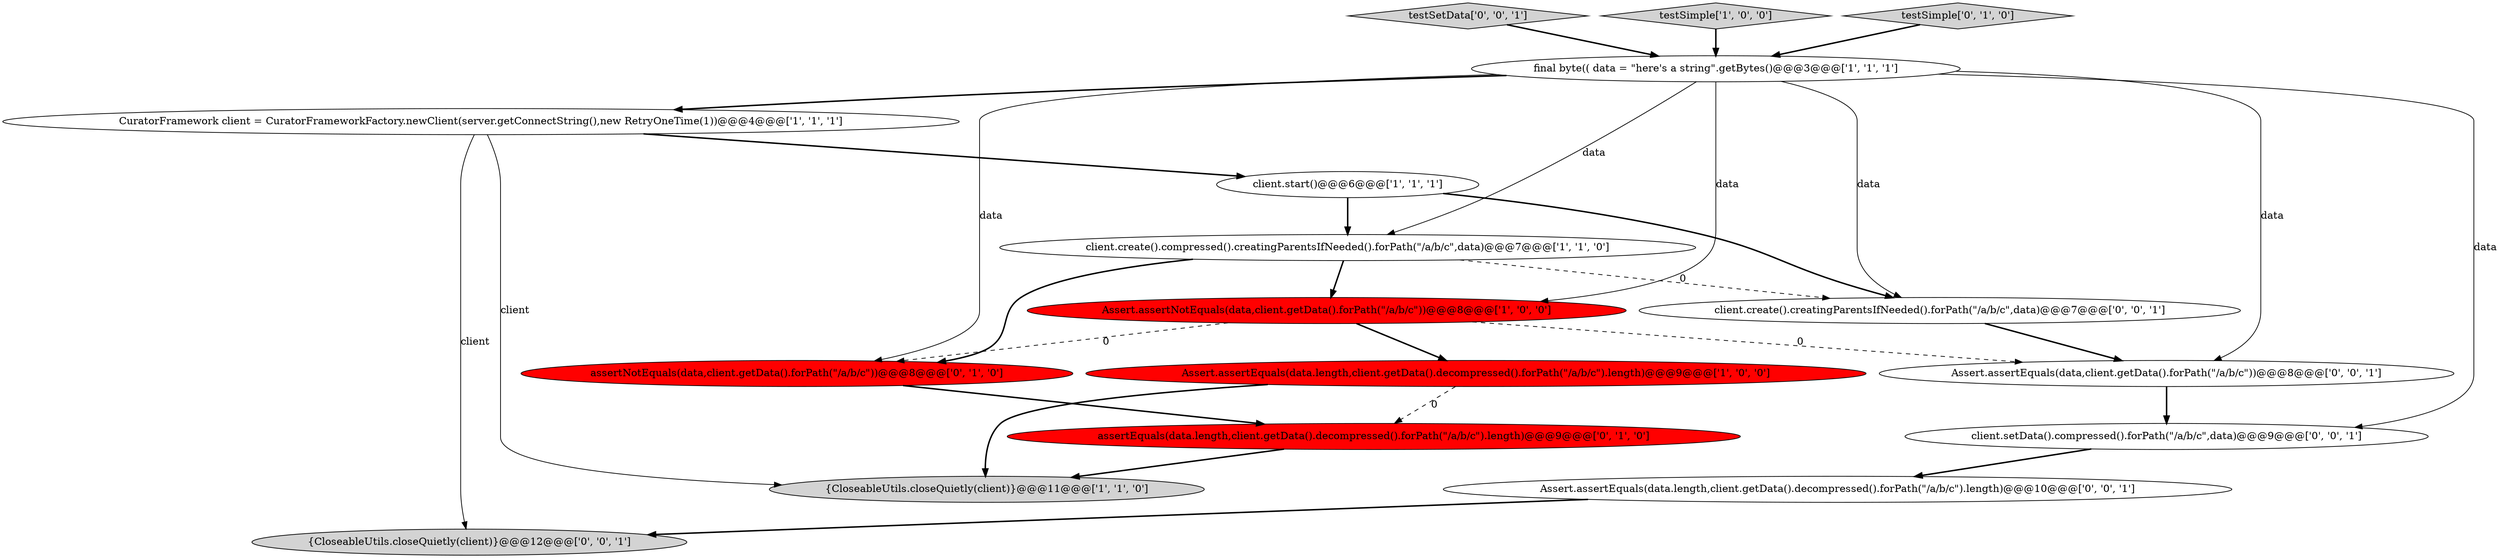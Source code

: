 digraph {
4 [style = filled, label = "final byte(( data = \"here's a string\".getBytes()@@@3@@@['1', '1', '1']", fillcolor = white, shape = ellipse image = "AAA0AAABBB1BBB"];
1 [style = filled, label = "Assert.assertNotEquals(data,client.getData().forPath(\"/a/b/c\"))@@@8@@@['1', '0', '0']", fillcolor = red, shape = ellipse image = "AAA1AAABBB1BBB"];
16 [style = filled, label = "{CloseableUtils.closeQuietly(client)}@@@12@@@['0', '0', '1']", fillcolor = lightgray, shape = ellipse image = "AAA0AAABBB3BBB"];
13 [style = filled, label = "client.create().creatingParentsIfNeeded().forPath(\"/a/b/c\",data)@@@7@@@['0', '0', '1']", fillcolor = white, shape = ellipse image = "AAA0AAABBB3BBB"];
7 [style = filled, label = "Assert.assertEquals(data.length,client.getData().decompressed().forPath(\"/a/b/c\").length)@@@9@@@['1', '0', '0']", fillcolor = red, shape = ellipse image = "AAA1AAABBB1BBB"];
15 [style = filled, label = "Assert.assertEquals(data,client.getData().forPath(\"/a/b/c\"))@@@8@@@['0', '0', '1']", fillcolor = white, shape = ellipse image = "AAA0AAABBB3BBB"];
14 [style = filled, label = "client.setData().compressed().forPath(\"/a/b/c\",data)@@@9@@@['0', '0', '1']", fillcolor = white, shape = ellipse image = "AAA0AAABBB3BBB"];
9 [style = filled, label = "assertNotEquals(data,client.getData().forPath(\"/a/b/c\"))@@@8@@@['0', '1', '0']", fillcolor = red, shape = ellipse image = "AAA1AAABBB2BBB"];
12 [style = filled, label = "testSetData['0', '0', '1']", fillcolor = lightgray, shape = diamond image = "AAA0AAABBB3BBB"];
6 [style = filled, label = "{CloseableUtils.closeQuietly(client)}@@@11@@@['1', '1', '0']", fillcolor = lightgray, shape = ellipse image = "AAA0AAABBB1BBB"];
3 [style = filled, label = "testSimple['1', '0', '0']", fillcolor = lightgray, shape = diamond image = "AAA0AAABBB1BBB"];
11 [style = filled, label = "Assert.assertEquals(data.length,client.getData().decompressed().forPath(\"/a/b/c\").length)@@@10@@@['0', '0', '1']", fillcolor = white, shape = ellipse image = "AAA0AAABBB3BBB"];
5 [style = filled, label = "CuratorFramework client = CuratorFrameworkFactory.newClient(server.getConnectString(),new RetryOneTime(1))@@@4@@@['1', '1', '1']", fillcolor = white, shape = ellipse image = "AAA0AAABBB1BBB"];
10 [style = filled, label = "testSimple['0', '1', '0']", fillcolor = lightgray, shape = diamond image = "AAA0AAABBB2BBB"];
0 [style = filled, label = "client.create().compressed().creatingParentsIfNeeded().forPath(\"/a/b/c\",data)@@@7@@@['1', '1', '0']", fillcolor = white, shape = ellipse image = "AAA0AAABBB1BBB"];
8 [style = filled, label = "assertEquals(data.length,client.getData().decompressed().forPath(\"/a/b/c\").length)@@@9@@@['0', '1', '0']", fillcolor = red, shape = ellipse image = "AAA1AAABBB2BBB"];
2 [style = filled, label = "client.start()@@@6@@@['1', '1', '1']", fillcolor = white, shape = ellipse image = "AAA0AAABBB1BBB"];
11->16 [style = bold, label=""];
0->9 [style = bold, label=""];
15->14 [style = bold, label=""];
4->1 [style = solid, label="data"];
1->15 [style = dashed, label="0"];
7->8 [style = dashed, label="0"];
1->9 [style = dashed, label="0"];
4->9 [style = solid, label="data"];
8->6 [style = bold, label=""];
5->6 [style = solid, label="client"];
9->8 [style = bold, label=""];
1->7 [style = bold, label=""];
3->4 [style = bold, label=""];
2->13 [style = bold, label=""];
4->13 [style = solid, label="data"];
5->2 [style = bold, label=""];
2->0 [style = bold, label=""];
12->4 [style = bold, label=""];
4->0 [style = solid, label="data"];
0->1 [style = bold, label=""];
0->13 [style = dashed, label="0"];
7->6 [style = bold, label=""];
10->4 [style = bold, label=""];
5->16 [style = solid, label="client"];
4->14 [style = solid, label="data"];
13->15 [style = bold, label=""];
14->11 [style = bold, label=""];
4->5 [style = bold, label=""];
4->15 [style = solid, label="data"];
}
